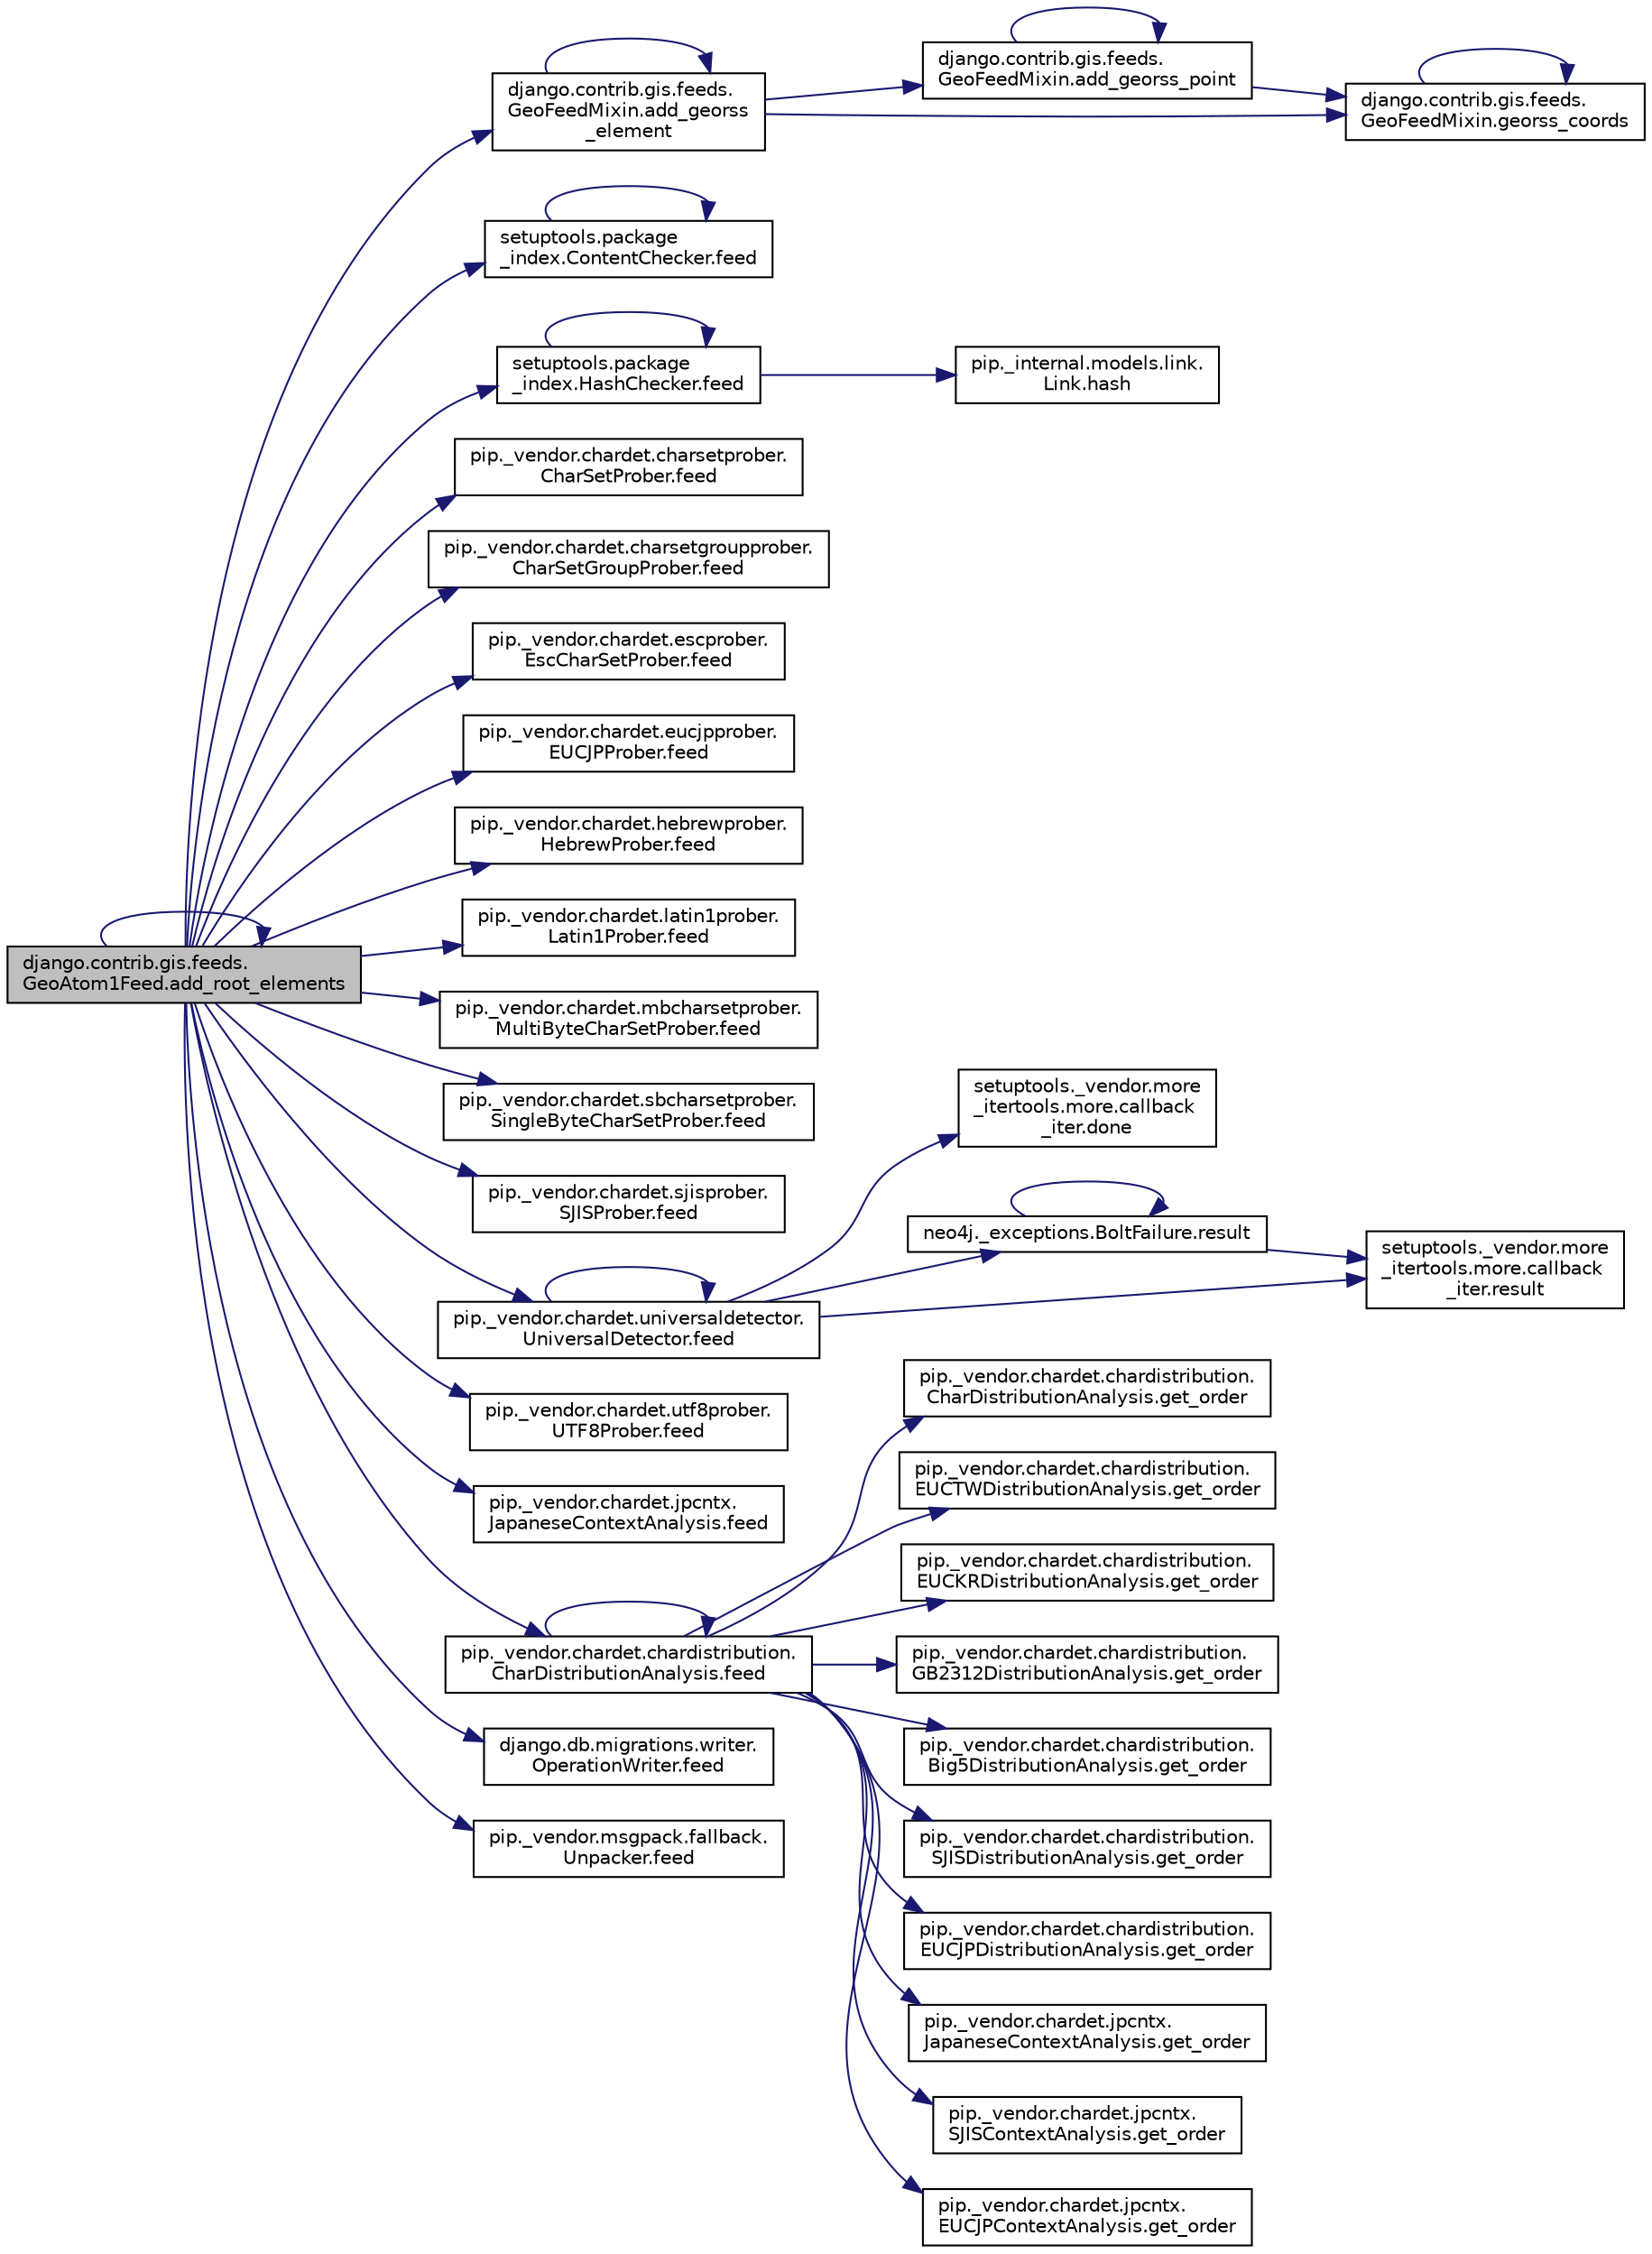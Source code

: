 digraph "django.contrib.gis.feeds.GeoAtom1Feed.add_root_elements"
{
 // LATEX_PDF_SIZE
  edge [fontname="Helvetica",fontsize="10",labelfontname="Helvetica",labelfontsize="10"];
  node [fontname="Helvetica",fontsize="10",shape=record];
  rankdir="LR";
  Node1 [label="django.contrib.gis.feeds.\lGeoAtom1Feed.add_root_elements",height=0.2,width=0.4,color="black", fillcolor="grey75", style="filled", fontcolor="black",tooltip=" "];
  Node1 -> Node2 [color="midnightblue",fontsize="10",style="solid",fontname="Helvetica"];
  Node2 [label="django.contrib.gis.feeds.\lGeoFeedMixin.add_georss\l_element",height=0.2,width=0.4,color="black", fillcolor="white", style="filled",URL="$d7/d89/classdjango_1_1contrib_1_1gis_1_1feeds_1_1_geo_feed_mixin.html#a8bab5564affeea0e2b51d14ca1fa7fcc",tooltip=" "];
  Node2 -> Node2 [color="midnightblue",fontsize="10",style="solid",fontname="Helvetica"];
  Node2 -> Node3 [color="midnightblue",fontsize="10",style="solid",fontname="Helvetica"];
  Node3 [label="django.contrib.gis.feeds.\lGeoFeedMixin.add_georss_point",height=0.2,width=0.4,color="black", fillcolor="white", style="filled",URL="$d7/d89/classdjango_1_1contrib_1_1gis_1_1feeds_1_1_geo_feed_mixin.html#af2ac575140557c58069084ed48484e7b",tooltip=" "];
  Node3 -> Node3 [color="midnightblue",fontsize="10",style="solid",fontname="Helvetica"];
  Node3 -> Node4 [color="midnightblue",fontsize="10",style="solid",fontname="Helvetica"];
  Node4 [label="django.contrib.gis.feeds.\lGeoFeedMixin.georss_coords",height=0.2,width=0.4,color="black", fillcolor="white", style="filled",URL="$d7/d89/classdjango_1_1contrib_1_1gis_1_1feeds_1_1_geo_feed_mixin.html#a9e576bcf685c3badea5967fbc3b8bbf8",tooltip=" "];
  Node4 -> Node4 [color="midnightblue",fontsize="10",style="solid",fontname="Helvetica"];
  Node2 -> Node4 [color="midnightblue",fontsize="10",style="solid",fontname="Helvetica"];
  Node1 -> Node1 [color="midnightblue",fontsize="10",style="solid",fontname="Helvetica"];
  Node1 -> Node5 [color="midnightblue",fontsize="10",style="solid",fontname="Helvetica"];
  Node5 [label="setuptools.package\l_index.ContentChecker.feed",height=0.2,width=0.4,color="black", fillcolor="white", style="filled",URL="$db/d4f/classsetuptools_1_1package__index_1_1_content_checker.html#a13b8b787afa956344f5eab6445f1d214",tooltip=" "];
  Node5 -> Node5 [color="midnightblue",fontsize="10",style="solid",fontname="Helvetica"];
  Node1 -> Node6 [color="midnightblue",fontsize="10",style="solid",fontname="Helvetica"];
  Node6 [label="setuptools.package\l_index.HashChecker.feed",height=0.2,width=0.4,color="black", fillcolor="white", style="filled",URL="$df/d50/classsetuptools_1_1package__index_1_1_hash_checker.html#ab85ad235e2596bf0adc4b69aa23f9600",tooltip=" "];
  Node6 -> Node6 [color="midnightblue",fontsize="10",style="solid",fontname="Helvetica"];
  Node6 -> Node7 [color="midnightblue",fontsize="10",style="solid",fontname="Helvetica"];
  Node7 [label="pip._internal.models.link.\lLink.hash",height=0.2,width=0.4,color="black", fillcolor="white", style="filled",URL="$de/da5/classpip_1_1__internal_1_1models_1_1link_1_1_link.html#a9d79621efd16f7c320ee3fdd6d8585b5",tooltip=" "];
  Node1 -> Node8 [color="midnightblue",fontsize="10",style="solid",fontname="Helvetica"];
  Node8 [label="pip._vendor.chardet.charsetprober.\lCharSetProber.feed",height=0.2,width=0.4,color="black", fillcolor="white", style="filled",URL="$da/d33/classpip_1_1__vendor_1_1chardet_1_1charsetprober_1_1_char_set_prober.html#a1cc41b371da5d90edece17e54f1fdf9b",tooltip=" "];
  Node1 -> Node9 [color="midnightblue",fontsize="10",style="solid",fontname="Helvetica"];
  Node9 [label="pip._vendor.chardet.charsetgroupprober.\lCharSetGroupProber.feed",height=0.2,width=0.4,color="black", fillcolor="white", style="filled",URL="$d5/d8f/classpip_1_1__vendor_1_1chardet_1_1charsetgroupprober_1_1_char_set_group_prober.html#aab3c0cbb972732881afd124221c6106e",tooltip=" "];
  Node1 -> Node10 [color="midnightblue",fontsize="10",style="solid",fontname="Helvetica"];
  Node10 [label="pip._vendor.chardet.escprober.\lEscCharSetProber.feed",height=0.2,width=0.4,color="black", fillcolor="white", style="filled",URL="$d9/d37/classpip_1_1__vendor_1_1chardet_1_1escprober_1_1_esc_char_set_prober.html#a9a4b36b24c3a8622cbd3f4eeadfeffc4",tooltip=" "];
  Node1 -> Node11 [color="midnightblue",fontsize="10",style="solid",fontname="Helvetica"];
  Node11 [label="pip._vendor.chardet.eucjpprober.\lEUCJPProber.feed",height=0.2,width=0.4,color="black", fillcolor="white", style="filled",URL="$dd/d73/classpip_1_1__vendor_1_1chardet_1_1eucjpprober_1_1_e_u_c_j_p_prober.html#ad96303aded5d210f4161a85cee288db1",tooltip=" "];
  Node1 -> Node12 [color="midnightblue",fontsize="10",style="solid",fontname="Helvetica"];
  Node12 [label="pip._vendor.chardet.hebrewprober.\lHebrewProber.feed",height=0.2,width=0.4,color="black", fillcolor="white", style="filled",URL="$db/db2/classpip_1_1__vendor_1_1chardet_1_1hebrewprober_1_1_hebrew_prober.html#aa1fce7290d1b2c5f7782beaf4bde6198",tooltip=" "];
  Node1 -> Node13 [color="midnightblue",fontsize="10",style="solid",fontname="Helvetica"];
  Node13 [label="pip._vendor.chardet.latin1prober.\lLatin1Prober.feed",height=0.2,width=0.4,color="black", fillcolor="white", style="filled",URL="$d6/d9c/classpip_1_1__vendor_1_1chardet_1_1latin1prober_1_1_latin1_prober.html#a30e002c1c507b761cdf7cd1ced7f5b3b",tooltip=" "];
  Node1 -> Node14 [color="midnightblue",fontsize="10",style="solid",fontname="Helvetica"];
  Node14 [label="pip._vendor.chardet.mbcharsetprober.\lMultiByteCharSetProber.feed",height=0.2,width=0.4,color="black", fillcolor="white", style="filled",URL="$df/d40/classpip_1_1__vendor_1_1chardet_1_1mbcharsetprober_1_1_multi_byte_char_set_prober.html#ad57b10650bc13b5edbb278b4488369e7",tooltip=" "];
  Node1 -> Node15 [color="midnightblue",fontsize="10",style="solid",fontname="Helvetica"];
  Node15 [label="pip._vendor.chardet.sbcharsetprober.\lSingleByteCharSetProber.feed",height=0.2,width=0.4,color="black", fillcolor="white", style="filled",URL="$d1/d89/classpip_1_1__vendor_1_1chardet_1_1sbcharsetprober_1_1_single_byte_char_set_prober.html#a34084783a02f898b7283b01c70c46f91",tooltip=" "];
  Node1 -> Node16 [color="midnightblue",fontsize="10",style="solid",fontname="Helvetica"];
  Node16 [label="pip._vendor.chardet.sjisprober.\lSJISProber.feed",height=0.2,width=0.4,color="black", fillcolor="white", style="filled",URL="$dc/dba/classpip_1_1__vendor_1_1chardet_1_1sjisprober_1_1_s_j_i_s_prober.html#a95af2daa6b9396f65da6f6197a1dbfb8",tooltip=" "];
  Node1 -> Node17 [color="midnightblue",fontsize="10",style="solid",fontname="Helvetica"];
  Node17 [label="pip._vendor.chardet.universaldetector.\lUniversalDetector.feed",height=0.2,width=0.4,color="black", fillcolor="white", style="filled",URL="$d1/d68/classpip_1_1__vendor_1_1chardet_1_1universaldetector_1_1_universal_detector.html#a95546c11a5ad1eb0db709f540a98bf42",tooltip=" "];
  Node17 -> Node18 [color="midnightblue",fontsize="10",style="solid",fontname="Helvetica"];
  Node18 [label="setuptools._vendor.more\l_itertools.more.callback\l_iter.done",height=0.2,width=0.4,color="black", fillcolor="white", style="filled",URL="$dc/d4b/classsetuptools_1_1__vendor_1_1more__itertools_1_1more_1_1callback__iter.html#a7f3002c09765824dce2dde2655d528e7",tooltip=" "];
  Node17 -> Node17 [color="midnightblue",fontsize="10",style="solid",fontname="Helvetica"];
  Node17 -> Node19 [color="midnightblue",fontsize="10",style="solid",fontname="Helvetica"];
  Node19 [label="neo4j._exceptions.BoltFailure.result",height=0.2,width=0.4,color="black", fillcolor="white", style="filled",URL="$d4/da5/classneo4j_1_1__exceptions_1_1_bolt_failure.html#a2ebf55a102a3da05081f3b3ca4166aac",tooltip=" "];
  Node19 -> Node19 [color="midnightblue",fontsize="10",style="solid",fontname="Helvetica"];
  Node19 -> Node20 [color="midnightblue",fontsize="10",style="solid",fontname="Helvetica"];
  Node20 [label="setuptools._vendor.more\l_itertools.more.callback\l_iter.result",height=0.2,width=0.4,color="black", fillcolor="white", style="filled",URL="$dc/d4b/classsetuptools_1_1__vendor_1_1more__itertools_1_1more_1_1callback__iter.html#a48aef2036093325100f236fdaa7dc0fc",tooltip=" "];
  Node17 -> Node20 [color="midnightblue",fontsize="10",style="solid",fontname="Helvetica"];
  Node1 -> Node21 [color="midnightblue",fontsize="10",style="solid",fontname="Helvetica"];
  Node21 [label="pip._vendor.chardet.utf8prober.\lUTF8Prober.feed",height=0.2,width=0.4,color="black", fillcolor="white", style="filled",URL="$d7/d49/classpip_1_1__vendor_1_1chardet_1_1utf8prober_1_1_u_t_f8_prober.html#a684b4070cb0cb073b75842c3552be4aa",tooltip=" "];
  Node1 -> Node22 [color="midnightblue",fontsize="10",style="solid",fontname="Helvetica"];
  Node22 [label="pip._vendor.chardet.jpcntx.\lJapaneseContextAnalysis.feed",height=0.2,width=0.4,color="black", fillcolor="white", style="filled",URL="$d1/dce/classpip_1_1__vendor_1_1chardet_1_1jpcntx_1_1_japanese_context_analysis.html#a27e160a4a05947cc260430e10540a126",tooltip=" "];
  Node1 -> Node23 [color="midnightblue",fontsize="10",style="solid",fontname="Helvetica"];
  Node23 [label="pip._vendor.chardet.chardistribution.\lCharDistributionAnalysis.feed",height=0.2,width=0.4,color="black", fillcolor="white", style="filled",URL="$d0/d28/classpip_1_1__vendor_1_1chardet_1_1chardistribution_1_1_char_distribution_analysis.html#aaf5c6e7561963bc088ce9d1a1c88cb34",tooltip=" "];
  Node23 -> Node23 [color="midnightblue",fontsize="10",style="solid",fontname="Helvetica"];
  Node23 -> Node24 [color="midnightblue",fontsize="10",style="solid",fontname="Helvetica"];
  Node24 [label="pip._vendor.chardet.chardistribution.\lCharDistributionAnalysis.get_order",height=0.2,width=0.4,color="black", fillcolor="white", style="filled",URL="$d0/d28/classpip_1_1__vendor_1_1chardet_1_1chardistribution_1_1_char_distribution_analysis.html#a77308260fe6b512569194586eca8b670",tooltip=" "];
  Node23 -> Node25 [color="midnightblue",fontsize="10",style="solid",fontname="Helvetica"];
  Node25 [label="pip._vendor.chardet.chardistribution.\lEUCTWDistributionAnalysis.get_order",height=0.2,width=0.4,color="black", fillcolor="white", style="filled",URL="$d0/d2c/classpip_1_1__vendor_1_1chardet_1_1chardistribution_1_1_e_u_c_t_w_distribution_analysis.html#a705ca817ec9a199ced42faab62427bd4",tooltip=" "];
  Node23 -> Node26 [color="midnightblue",fontsize="10",style="solid",fontname="Helvetica"];
  Node26 [label="pip._vendor.chardet.chardistribution.\lEUCKRDistributionAnalysis.get_order",height=0.2,width=0.4,color="black", fillcolor="white", style="filled",URL="$d7/d29/classpip_1_1__vendor_1_1chardet_1_1chardistribution_1_1_e_u_c_k_r_distribution_analysis.html#abd6afc26f82d4e971fef2332084ae775",tooltip=" "];
  Node23 -> Node27 [color="midnightblue",fontsize="10",style="solid",fontname="Helvetica"];
  Node27 [label="pip._vendor.chardet.chardistribution.\lGB2312DistributionAnalysis.get_order",height=0.2,width=0.4,color="black", fillcolor="white", style="filled",URL="$d8/d45/classpip_1_1__vendor_1_1chardet_1_1chardistribution_1_1_g_b2312_distribution_analysis.html#a6381266b315cef153cdd222b0c6fcd84",tooltip=" "];
  Node23 -> Node28 [color="midnightblue",fontsize="10",style="solid",fontname="Helvetica"];
  Node28 [label="pip._vendor.chardet.chardistribution.\lBig5DistributionAnalysis.get_order",height=0.2,width=0.4,color="black", fillcolor="white", style="filled",URL="$df/d55/classpip_1_1__vendor_1_1chardet_1_1chardistribution_1_1_big5_distribution_analysis.html#a23d61e750935983f6ed945685038a192",tooltip=" "];
  Node23 -> Node29 [color="midnightblue",fontsize="10",style="solid",fontname="Helvetica"];
  Node29 [label="pip._vendor.chardet.chardistribution.\lSJISDistributionAnalysis.get_order",height=0.2,width=0.4,color="black", fillcolor="white", style="filled",URL="$df/d26/classpip_1_1__vendor_1_1chardet_1_1chardistribution_1_1_s_j_i_s_distribution_analysis.html#a06a9991cabdf8fdb020daaf5ed717373",tooltip=" "];
  Node23 -> Node30 [color="midnightblue",fontsize="10",style="solid",fontname="Helvetica"];
  Node30 [label="pip._vendor.chardet.chardistribution.\lEUCJPDistributionAnalysis.get_order",height=0.2,width=0.4,color="black", fillcolor="white", style="filled",URL="$d8/d42/classpip_1_1__vendor_1_1chardet_1_1chardistribution_1_1_e_u_c_j_p_distribution_analysis.html#a29ce0aff65ee966bcd1669b45c21e859",tooltip=" "];
  Node23 -> Node31 [color="midnightblue",fontsize="10",style="solid",fontname="Helvetica"];
  Node31 [label="pip._vendor.chardet.jpcntx.\lJapaneseContextAnalysis.get_order",height=0.2,width=0.4,color="black", fillcolor="white", style="filled",URL="$d1/dce/classpip_1_1__vendor_1_1chardet_1_1jpcntx_1_1_japanese_context_analysis.html#ab474b14c0185a527593b2ff15e5b4889",tooltip=" "];
  Node23 -> Node32 [color="midnightblue",fontsize="10",style="solid",fontname="Helvetica"];
  Node32 [label="pip._vendor.chardet.jpcntx.\lSJISContextAnalysis.get_order",height=0.2,width=0.4,color="black", fillcolor="white", style="filled",URL="$de/daa/classpip_1_1__vendor_1_1chardet_1_1jpcntx_1_1_s_j_i_s_context_analysis.html#a395ed5188cdbc65a30f2859b30083446",tooltip=" "];
  Node23 -> Node33 [color="midnightblue",fontsize="10",style="solid",fontname="Helvetica"];
  Node33 [label="pip._vendor.chardet.jpcntx.\lEUCJPContextAnalysis.get_order",height=0.2,width=0.4,color="black", fillcolor="white", style="filled",URL="$d2/d05/classpip_1_1__vendor_1_1chardet_1_1jpcntx_1_1_e_u_c_j_p_context_analysis.html#ad6537753a76664ada0796bd8fd0ae47e",tooltip=" "];
  Node1 -> Node34 [color="midnightblue",fontsize="10",style="solid",fontname="Helvetica"];
  Node34 [label="django.db.migrations.writer.\lOperationWriter.feed",height=0.2,width=0.4,color="black", fillcolor="white", style="filled",URL="$da/dc4/classdjango_1_1db_1_1migrations_1_1writer_1_1_operation_writer.html#a1c6d6fcafc9fa91345b8bc4b58779760",tooltip=" "];
  Node1 -> Node35 [color="midnightblue",fontsize="10",style="solid",fontname="Helvetica"];
  Node35 [label="pip._vendor.msgpack.fallback.\lUnpacker.feed",height=0.2,width=0.4,color="black", fillcolor="white", style="filled",URL="$d1/d3d/classpip_1_1__vendor_1_1msgpack_1_1fallback_1_1_unpacker.html#a7a28f68c1e94d76a2412b8b2f54d986a",tooltip=" "];
}
